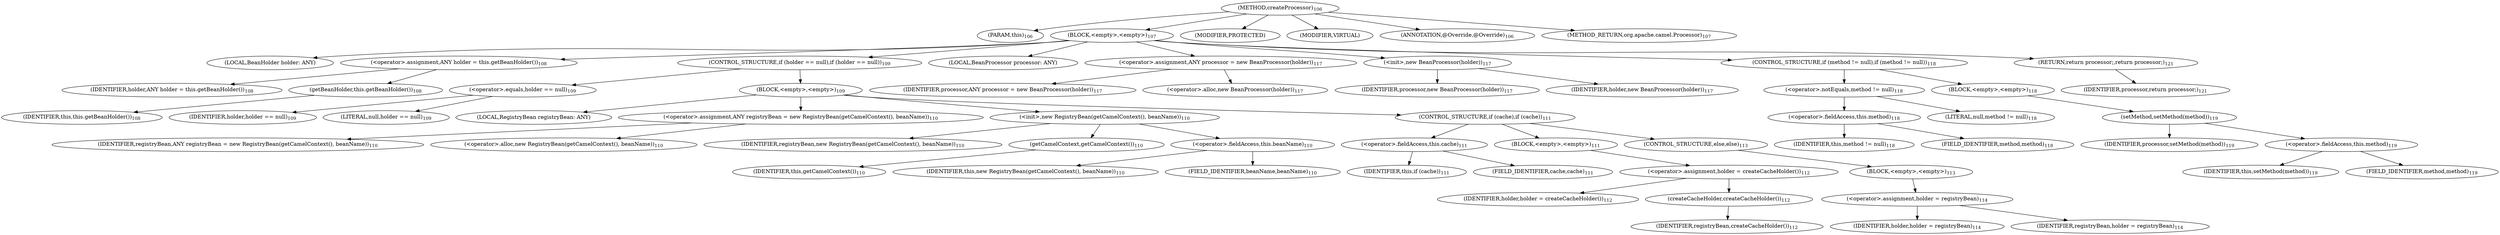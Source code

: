 digraph "createProcessor" {  
"219" [label = <(METHOD,createProcessor)<SUB>106</SUB>> ]
"30" [label = <(PARAM,this)<SUB>106</SUB>> ]
"220" [label = <(BLOCK,&lt;empty&gt;,&lt;empty&gt;)<SUB>107</SUB>> ]
"221" [label = <(LOCAL,BeanHolder holder: ANY)> ]
"222" [label = <(&lt;operator&gt;.assignment,ANY holder = this.getBeanHolder())<SUB>108</SUB>> ]
"223" [label = <(IDENTIFIER,holder,ANY holder = this.getBeanHolder())<SUB>108</SUB>> ]
"224" [label = <(getBeanHolder,this.getBeanHolder())<SUB>108</SUB>> ]
"29" [label = <(IDENTIFIER,this,this.getBeanHolder())<SUB>108</SUB>> ]
"225" [label = <(CONTROL_STRUCTURE,if (holder == null),if (holder == null))<SUB>109</SUB>> ]
"226" [label = <(&lt;operator&gt;.equals,holder == null)<SUB>109</SUB>> ]
"227" [label = <(IDENTIFIER,holder,holder == null)<SUB>109</SUB>> ]
"228" [label = <(LITERAL,null,holder == null)<SUB>109</SUB>> ]
"229" [label = <(BLOCK,&lt;empty&gt;,&lt;empty&gt;)<SUB>109</SUB>> ]
"33" [label = <(LOCAL,RegistryBean registryBean: ANY)> ]
"230" [label = <(&lt;operator&gt;.assignment,ANY registryBean = new RegistryBean(getCamelContext(), beanName))<SUB>110</SUB>> ]
"231" [label = <(IDENTIFIER,registryBean,ANY registryBean = new RegistryBean(getCamelContext(), beanName))<SUB>110</SUB>> ]
"232" [label = <(&lt;operator&gt;.alloc,new RegistryBean(getCamelContext(), beanName))<SUB>110</SUB>> ]
"233" [label = <(&lt;init&gt;,new RegistryBean(getCamelContext(), beanName))<SUB>110</SUB>> ]
"32" [label = <(IDENTIFIER,registryBean,new RegistryBean(getCamelContext(), beanName))<SUB>110</SUB>> ]
"234" [label = <(getCamelContext,getCamelContext())<SUB>110</SUB>> ]
"31" [label = <(IDENTIFIER,this,getCamelContext())<SUB>110</SUB>> ]
"235" [label = <(&lt;operator&gt;.fieldAccess,this.beanName)<SUB>110</SUB>> ]
"236" [label = <(IDENTIFIER,this,new RegistryBean(getCamelContext(), beanName))<SUB>110</SUB>> ]
"237" [label = <(FIELD_IDENTIFIER,beanName,beanName)<SUB>110</SUB>> ]
"238" [label = <(CONTROL_STRUCTURE,if (cache),if (cache))<SUB>111</SUB>> ]
"239" [label = <(&lt;operator&gt;.fieldAccess,this.cache)<SUB>111</SUB>> ]
"240" [label = <(IDENTIFIER,this,if (cache))<SUB>111</SUB>> ]
"241" [label = <(FIELD_IDENTIFIER,cache,cache)<SUB>111</SUB>> ]
"242" [label = <(BLOCK,&lt;empty&gt;,&lt;empty&gt;)<SUB>111</SUB>> ]
"243" [label = <(&lt;operator&gt;.assignment,holder = createCacheHolder())<SUB>112</SUB>> ]
"244" [label = <(IDENTIFIER,holder,holder = createCacheHolder())<SUB>112</SUB>> ]
"245" [label = <(createCacheHolder,createCacheHolder())<SUB>112</SUB>> ]
"246" [label = <(IDENTIFIER,registryBean,createCacheHolder())<SUB>112</SUB>> ]
"247" [label = <(CONTROL_STRUCTURE,else,else)<SUB>113</SUB>> ]
"248" [label = <(BLOCK,&lt;empty&gt;,&lt;empty&gt;)<SUB>113</SUB>> ]
"249" [label = <(&lt;operator&gt;.assignment,holder = registryBean)<SUB>114</SUB>> ]
"250" [label = <(IDENTIFIER,holder,holder = registryBean)<SUB>114</SUB>> ]
"251" [label = <(IDENTIFIER,registryBean,holder = registryBean)<SUB>114</SUB>> ]
"35" [label = <(LOCAL,BeanProcessor processor: ANY)> ]
"252" [label = <(&lt;operator&gt;.assignment,ANY processor = new BeanProcessor(holder))<SUB>117</SUB>> ]
"253" [label = <(IDENTIFIER,processor,ANY processor = new BeanProcessor(holder))<SUB>117</SUB>> ]
"254" [label = <(&lt;operator&gt;.alloc,new BeanProcessor(holder))<SUB>117</SUB>> ]
"255" [label = <(&lt;init&gt;,new BeanProcessor(holder))<SUB>117</SUB>> ]
"34" [label = <(IDENTIFIER,processor,new BeanProcessor(holder))<SUB>117</SUB>> ]
"256" [label = <(IDENTIFIER,holder,new BeanProcessor(holder))<SUB>117</SUB>> ]
"257" [label = <(CONTROL_STRUCTURE,if (method != null),if (method != null))<SUB>118</SUB>> ]
"258" [label = <(&lt;operator&gt;.notEquals,method != null)<SUB>118</SUB>> ]
"259" [label = <(&lt;operator&gt;.fieldAccess,this.method)<SUB>118</SUB>> ]
"260" [label = <(IDENTIFIER,this,method != null)<SUB>118</SUB>> ]
"261" [label = <(FIELD_IDENTIFIER,method,method)<SUB>118</SUB>> ]
"262" [label = <(LITERAL,null,method != null)<SUB>118</SUB>> ]
"263" [label = <(BLOCK,&lt;empty&gt;,&lt;empty&gt;)<SUB>118</SUB>> ]
"264" [label = <(setMethod,setMethod(method))<SUB>119</SUB>> ]
"265" [label = <(IDENTIFIER,processor,setMethod(method))<SUB>119</SUB>> ]
"266" [label = <(&lt;operator&gt;.fieldAccess,this.method)<SUB>119</SUB>> ]
"267" [label = <(IDENTIFIER,this,setMethod(method))<SUB>119</SUB>> ]
"268" [label = <(FIELD_IDENTIFIER,method,method)<SUB>119</SUB>> ]
"269" [label = <(RETURN,return processor;,return processor;)<SUB>121</SUB>> ]
"270" [label = <(IDENTIFIER,processor,return processor;)<SUB>121</SUB>> ]
"271" [label = <(MODIFIER,PROTECTED)> ]
"272" [label = <(MODIFIER,VIRTUAL)> ]
"273" [label = <(ANNOTATION,@Override,@Override)<SUB>106</SUB>> ]
"274" [label = <(METHOD_RETURN,org.apache.camel.Processor)<SUB>107</SUB>> ]
  "219" -> "30" 
  "219" -> "220" 
  "219" -> "271" 
  "219" -> "272" 
  "219" -> "273" 
  "219" -> "274" 
  "220" -> "221" 
  "220" -> "222" 
  "220" -> "225" 
  "220" -> "35" 
  "220" -> "252" 
  "220" -> "255" 
  "220" -> "257" 
  "220" -> "269" 
  "222" -> "223" 
  "222" -> "224" 
  "224" -> "29" 
  "225" -> "226" 
  "225" -> "229" 
  "226" -> "227" 
  "226" -> "228" 
  "229" -> "33" 
  "229" -> "230" 
  "229" -> "233" 
  "229" -> "238" 
  "230" -> "231" 
  "230" -> "232" 
  "233" -> "32" 
  "233" -> "234" 
  "233" -> "235" 
  "234" -> "31" 
  "235" -> "236" 
  "235" -> "237" 
  "238" -> "239" 
  "238" -> "242" 
  "238" -> "247" 
  "239" -> "240" 
  "239" -> "241" 
  "242" -> "243" 
  "243" -> "244" 
  "243" -> "245" 
  "245" -> "246" 
  "247" -> "248" 
  "248" -> "249" 
  "249" -> "250" 
  "249" -> "251" 
  "252" -> "253" 
  "252" -> "254" 
  "255" -> "34" 
  "255" -> "256" 
  "257" -> "258" 
  "257" -> "263" 
  "258" -> "259" 
  "258" -> "262" 
  "259" -> "260" 
  "259" -> "261" 
  "263" -> "264" 
  "264" -> "265" 
  "264" -> "266" 
  "266" -> "267" 
  "266" -> "268" 
  "269" -> "270" 
}
